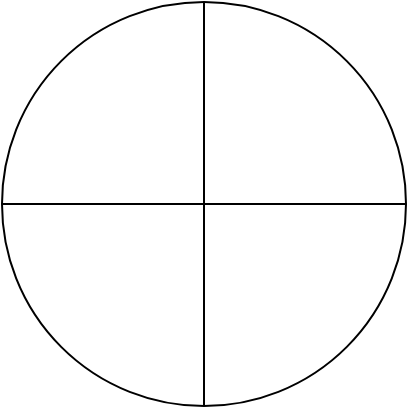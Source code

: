 <mxfile version="20.2.8" type="device"><diagram id="tUD_5RNZibAbXZSyxroM" name="图1"><mxGraphModel dx="1186" dy="739" grid="0" gridSize="10" guides="1" tooltips="1" connect="1" arrows="1" fold="1" page="1" pageScale="1" pageWidth="580" pageHeight="800" math="0" shadow="0"><root><mxCell id="0"/><mxCell id="1" parent="0"/><mxCell id="6VoV6T9GA__0WZgQbqyg-1" value="" style="ellipse;whiteSpace=wrap;html=1;aspect=fixed;" vertex="1" parent="1"><mxGeometry x="183" y="209" width="202" height="202" as="geometry"/></mxCell><mxCell id="6VoV6T9GA__0WZgQbqyg-2" value="" style="endArrow=none;html=1;rounded=0;exitX=0;exitY=0.5;exitDx=0;exitDy=0;entryX=1;entryY=0.5;entryDx=0;entryDy=0;" edge="1" parent="1" source="6VoV6T9GA__0WZgQbqyg-1" target="6VoV6T9GA__0WZgQbqyg-1"><mxGeometry width="50" height="50" relative="1" as="geometry"><mxPoint x="264" y="404" as="sourcePoint"/><mxPoint x="314" y="354" as="targetPoint"/></mxGeometry></mxCell><mxCell id="6VoV6T9GA__0WZgQbqyg-3" value="" style="endArrow=none;html=1;rounded=0;entryX=0.5;entryY=0;entryDx=0;entryDy=0;exitX=0.5;exitY=1;exitDx=0;exitDy=0;" edge="1" parent="1" source="6VoV6T9GA__0WZgQbqyg-1" target="6VoV6T9GA__0WZgQbqyg-1"><mxGeometry width="50" height="50" relative="1" as="geometry"><mxPoint x="264" y="404" as="sourcePoint"/><mxPoint x="314" y="354" as="targetPoint"/></mxGeometry></mxCell></root></mxGraphModel></diagram></mxfile>